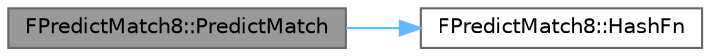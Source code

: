 digraph "FPredictMatch8::PredictMatch"
{
 // INTERACTIVE_SVG=YES
 // LATEX_PDF_SIZE
  bgcolor="transparent";
  edge [fontname=Helvetica,fontsize=10,labelfontname=Helvetica,labelfontsize=10];
  node [fontname=Helvetica,fontsize=10,shape=box,height=0.2,width=0.4];
  rankdir="LR";
  Node1 [id="Node000001",label="FPredictMatch8::PredictMatch",height=0.2,width=0.4,color="gray40", fillcolor="grey60", style="filled", fontcolor="black",tooltip=" "];
  Node1 -> Node2 [id="edge1_Node000001_Node000002",color="steelblue1",style="solid",tooltip=" "];
  Node2 [id="Node000002",label="FPredictMatch8::HashFn",height=0.2,width=0.4,color="grey40", fillcolor="white", style="filled",URL="$da/dcc/structFPredictMatch8.html#a001575334ef903a30dcfd1df094d898f",tooltip=" "];
}

